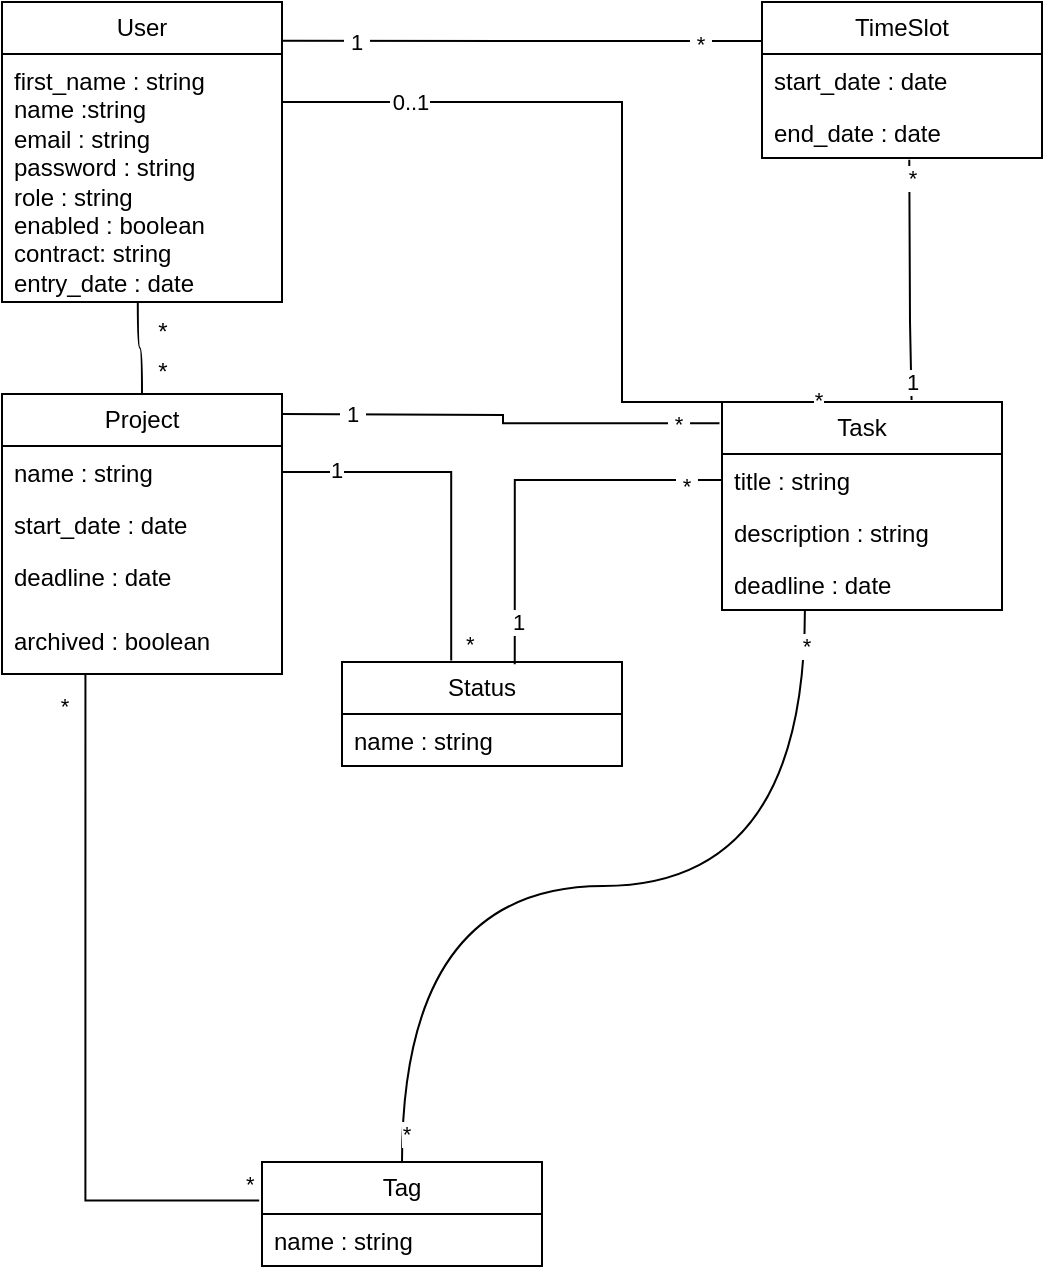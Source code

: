 <mxfile version="24.8.3">
  <diagram name="Page-1" id="STkjrwD_avPpWb7RI1I3">
    <mxGraphModel dx="1221" dy="692" grid="1" gridSize="10" guides="1" tooltips="1" connect="1" arrows="0" fold="1" page="1" pageScale="1" pageWidth="827" pageHeight="1169" math="0" shadow="0">
      <root>
        <mxCell id="0" />
        <mxCell id="1" parent="0" />
        <mxCell id="a0Pq5C3tPMiAY6oz2Tuq-1" value="User" style="swimlane;fontStyle=0;childLayout=stackLayout;horizontal=1;startSize=26;fillColor=none;horizontalStack=0;resizeParent=1;resizeParentMax=0;resizeLast=0;collapsible=1;marginBottom=0;whiteSpace=wrap;html=1;" vertex="1" parent="1">
          <mxGeometry x="70" y="50" width="140" height="150" as="geometry" />
        </mxCell>
        <mxCell id="a0Pq5C3tPMiAY6oz2Tuq-2" value="&lt;div&gt;first_name : string&lt;/div&gt;&lt;div&gt;&lt;div&gt;name :string&lt;/div&gt;&lt;div&gt;&lt;div&gt;email : string&lt;/div&gt;&lt;div&gt;password : string&lt;/div&gt;&lt;div&gt;role : string&lt;/div&gt;&lt;div&gt;enabled : boolean&lt;/div&gt;&lt;div&gt;contract: string&lt;/div&gt;&lt;div&gt;entry_date : date&lt;br&gt;&lt;/div&gt;&lt;/div&gt;&lt;/div&gt;" style="text;strokeColor=none;fillColor=none;align=left;verticalAlign=top;spacingLeft=4;spacingRight=4;overflow=hidden;rotatable=0;points=[[0,0.5],[1,0.5]];portConstraint=eastwest;whiteSpace=wrap;html=1;" vertex="1" parent="a0Pq5C3tPMiAY6oz2Tuq-1">
          <mxGeometry y="26" width="140" height="124" as="geometry" />
        </mxCell>
        <mxCell id="a0Pq5C3tPMiAY6oz2Tuq-5" value="Project" style="swimlane;fontStyle=0;childLayout=stackLayout;horizontal=1;startSize=26;fillColor=none;horizontalStack=0;resizeParent=1;resizeParentMax=0;resizeLast=0;collapsible=1;marginBottom=0;whiteSpace=wrap;html=1;" vertex="1" parent="1">
          <mxGeometry x="70" y="246" width="140" height="140" as="geometry" />
        </mxCell>
        <mxCell id="a0Pq5C3tPMiAY6oz2Tuq-6" value="name : string" style="text;strokeColor=none;fillColor=none;align=left;verticalAlign=top;spacingLeft=4;spacingRight=4;overflow=hidden;rotatable=0;points=[[0,0.5],[1,0.5]];portConstraint=eastwest;whiteSpace=wrap;html=1;" vertex="1" parent="a0Pq5C3tPMiAY6oz2Tuq-5">
          <mxGeometry y="26" width="140" height="26" as="geometry" />
        </mxCell>
        <mxCell id="a0Pq5C3tPMiAY6oz2Tuq-7" value="start_date : date" style="text;strokeColor=none;fillColor=none;align=left;verticalAlign=top;spacingLeft=4;spacingRight=4;overflow=hidden;rotatable=0;points=[[0,0.5],[1,0.5]];portConstraint=eastwest;whiteSpace=wrap;html=1;" vertex="1" parent="a0Pq5C3tPMiAY6oz2Tuq-5">
          <mxGeometry y="52" width="140" height="26" as="geometry" />
        </mxCell>
        <mxCell id="a0Pq5C3tPMiAY6oz2Tuq-9" value="deadline : date" style="text;strokeColor=none;fillColor=none;align=left;verticalAlign=top;spacingLeft=4;spacingRight=4;overflow=hidden;rotatable=0;points=[[0,0.5],[1,0.5]];portConstraint=eastwest;whiteSpace=wrap;html=1;" vertex="1" parent="a0Pq5C3tPMiAY6oz2Tuq-5">
          <mxGeometry y="78" width="140" height="32" as="geometry" />
        </mxCell>
        <mxCell id="a0Pq5C3tPMiAY6oz2Tuq-8" value="archived : boolean" style="text;strokeColor=none;fillColor=none;align=left;verticalAlign=top;spacingLeft=4;spacingRight=4;overflow=hidden;rotatable=0;points=[[0,0.5],[1,0.5]];portConstraint=eastwest;whiteSpace=wrap;html=1;" vertex="1" parent="a0Pq5C3tPMiAY6oz2Tuq-5">
          <mxGeometry y="110" width="140" height="30" as="geometry" />
        </mxCell>
        <mxCell id="a0Pq5C3tPMiAY6oz2Tuq-11" value="Task" style="swimlane;fontStyle=0;childLayout=stackLayout;horizontal=1;startSize=26;fillColor=none;horizontalStack=0;resizeParent=1;resizeParentMax=0;resizeLast=0;collapsible=1;marginBottom=0;whiteSpace=wrap;html=1;" vertex="1" parent="1">
          <mxGeometry x="430" y="250" width="140" height="104" as="geometry" />
        </mxCell>
        <mxCell id="a0Pq5C3tPMiAY6oz2Tuq-12" value="title : string" style="text;strokeColor=none;fillColor=none;align=left;verticalAlign=top;spacingLeft=4;spacingRight=4;overflow=hidden;rotatable=0;points=[[0,0.5],[1,0.5]];portConstraint=eastwest;whiteSpace=wrap;html=1;" vertex="1" parent="a0Pq5C3tPMiAY6oz2Tuq-11">
          <mxGeometry y="26" width="140" height="26" as="geometry" />
        </mxCell>
        <mxCell id="a0Pq5C3tPMiAY6oz2Tuq-13" value="description : string" style="text;strokeColor=none;fillColor=none;align=left;verticalAlign=top;spacingLeft=4;spacingRight=4;overflow=hidden;rotatable=0;points=[[0,0.5],[1,0.5]];portConstraint=eastwest;whiteSpace=wrap;html=1;" vertex="1" parent="a0Pq5C3tPMiAY6oz2Tuq-11">
          <mxGeometry y="52" width="140" height="26" as="geometry" />
        </mxCell>
        <mxCell id="a0Pq5C3tPMiAY6oz2Tuq-14" value="deadline : date" style="text;strokeColor=none;fillColor=none;align=left;verticalAlign=top;spacingLeft=4;spacingRight=4;overflow=hidden;rotatable=0;points=[[0,0.5],[1,0.5]];portConstraint=eastwest;whiteSpace=wrap;html=1;" vertex="1" parent="a0Pq5C3tPMiAY6oz2Tuq-11">
          <mxGeometry y="78" width="140" height="26" as="geometry" />
        </mxCell>
        <mxCell id="a0Pq5C3tPMiAY6oz2Tuq-71" style="edgeStyle=orthogonalEdgeStyle;rounded=0;orthogonalLoop=1;jettySize=auto;html=1;exitX=0.5;exitY=0;exitDx=0;exitDy=0;endArrow=none;endFill=0;entryX=0.296;entryY=1.015;entryDx=0;entryDy=0;entryPerimeter=0;curved=1;" edge="1" parent="1" source="a0Pq5C3tPMiAY6oz2Tuq-15" target="a0Pq5C3tPMiAY6oz2Tuq-14">
          <mxGeometry relative="1" as="geometry">
            <mxPoint x="349.8" y="356" as="targetPoint" />
            <Array as="points" />
          </mxGeometry>
        </mxCell>
        <mxCell id="a0Pq5C3tPMiAY6oz2Tuq-92" value="*" style="edgeLabel;html=1;align=center;verticalAlign=middle;resizable=0;points=[];" vertex="1" connectable="0" parent="a0Pq5C3tPMiAY6oz2Tuq-71">
          <mxGeometry x="-0.939" y="-2" relative="1" as="geometry">
            <mxPoint as="offset" />
          </mxGeometry>
        </mxCell>
        <mxCell id="a0Pq5C3tPMiAY6oz2Tuq-93" value="*" style="edgeLabel;html=1;align=center;verticalAlign=middle;resizable=0;points=[];" vertex="1" connectable="0" parent="a0Pq5C3tPMiAY6oz2Tuq-71">
          <mxGeometry x="0.926" relative="1" as="geometry">
            <mxPoint as="offset" />
          </mxGeometry>
        </mxCell>
        <mxCell id="a0Pq5C3tPMiAY6oz2Tuq-15" value="Tag" style="swimlane;fontStyle=0;childLayout=stackLayout;horizontal=1;startSize=26;fillColor=none;horizontalStack=0;resizeParent=1;resizeParentMax=0;resizeLast=0;collapsible=1;marginBottom=0;whiteSpace=wrap;html=1;" vertex="1" parent="1">
          <mxGeometry x="200" y="630" width="140" height="52" as="geometry" />
        </mxCell>
        <mxCell id="a0Pq5C3tPMiAY6oz2Tuq-16" value="name : string" style="text;strokeColor=none;fillColor=none;align=left;verticalAlign=top;spacingLeft=4;spacingRight=4;overflow=hidden;rotatable=0;points=[[0,0.5],[1,0.5]];portConstraint=eastwest;whiteSpace=wrap;html=1;" vertex="1" parent="a0Pq5C3tPMiAY6oz2Tuq-15">
          <mxGeometry y="26" width="140" height="26" as="geometry" />
        </mxCell>
        <mxCell id="a0Pq5C3tPMiAY6oz2Tuq-19" value="Status" style="swimlane;fontStyle=0;childLayout=stackLayout;horizontal=1;startSize=26;fillColor=none;horizontalStack=0;resizeParent=1;resizeParentMax=0;resizeLast=0;collapsible=1;marginBottom=0;whiteSpace=wrap;html=1;" vertex="1" parent="1">
          <mxGeometry x="240" y="380" width="140" height="52" as="geometry" />
        </mxCell>
        <mxCell id="a0Pq5C3tPMiAY6oz2Tuq-20" value="name : string" style="text;strokeColor=none;fillColor=none;align=left;verticalAlign=top;spacingLeft=4;spacingRight=4;overflow=hidden;rotatable=0;points=[[0,0.5],[1,0.5]];portConstraint=eastwest;whiteSpace=wrap;html=1;" vertex="1" parent="a0Pq5C3tPMiAY6oz2Tuq-19">
          <mxGeometry y="26" width="140" height="26" as="geometry" />
        </mxCell>
        <mxCell id="a0Pq5C3tPMiAY6oz2Tuq-83" style="edgeStyle=orthogonalEdgeStyle;rounded=0;orthogonalLoop=1;jettySize=auto;html=1;exitX=0;exitY=0.25;exitDx=0;exitDy=0;endArrow=none;endFill=0;entryX=1;entryY=0.129;entryDx=0;entryDy=0;entryPerimeter=0;" edge="1" parent="1" source="a0Pq5C3tPMiAY6oz2Tuq-21" target="a0Pq5C3tPMiAY6oz2Tuq-1">
          <mxGeometry relative="1" as="geometry">
            <mxPoint x="220" y="70" as="targetPoint" />
          </mxGeometry>
        </mxCell>
        <mxCell id="a0Pq5C3tPMiAY6oz2Tuq-84" value="&amp;nbsp;1&amp;nbsp; " style="edgeLabel;html=1;align=center;verticalAlign=middle;resizable=0;points=[];" vertex="1" connectable="0" parent="a0Pq5C3tPMiAY6oz2Tuq-83">
          <mxGeometry x="0.696" relative="1" as="geometry">
            <mxPoint as="offset" />
          </mxGeometry>
        </mxCell>
        <mxCell id="a0Pq5C3tPMiAY6oz2Tuq-85" value="&amp;nbsp;*&amp;nbsp; " style="edgeLabel;html=1;align=center;verticalAlign=middle;resizable=0;points=[];" vertex="1" connectable="0" parent="a0Pq5C3tPMiAY6oz2Tuq-83">
          <mxGeometry x="-0.752" y="1" relative="1" as="geometry">
            <mxPoint x="-1" as="offset" />
          </mxGeometry>
        </mxCell>
        <mxCell id="a0Pq5C3tPMiAY6oz2Tuq-21" value="TimeSlot" style="swimlane;fontStyle=0;childLayout=stackLayout;horizontal=1;startSize=26;fillColor=none;horizontalStack=0;resizeParent=1;resizeParentMax=0;resizeLast=0;collapsible=1;marginBottom=0;whiteSpace=wrap;html=1;" vertex="1" parent="1">
          <mxGeometry x="450" y="50" width="140" height="78" as="geometry" />
        </mxCell>
        <mxCell id="a0Pq5C3tPMiAY6oz2Tuq-22" value="start_date : date" style="text;strokeColor=none;fillColor=none;align=left;verticalAlign=top;spacingLeft=4;spacingRight=4;overflow=hidden;rotatable=0;points=[[0,0.5],[1,0.5]];portConstraint=eastwest;whiteSpace=wrap;html=1;" vertex="1" parent="a0Pq5C3tPMiAY6oz2Tuq-21">
          <mxGeometry y="26" width="140" height="26" as="geometry" />
        </mxCell>
        <mxCell id="a0Pq5C3tPMiAY6oz2Tuq-23" value="end_date : date" style="text;strokeColor=none;fillColor=none;align=left;verticalAlign=top;spacingLeft=4;spacingRight=4;overflow=hidden;rotatable=0;points=[[0,0.5],[1,0.5]];portConstraint=eastwest;whiteSpace=wrap;html=1;" vertex="1" parent="a0Pq5C3tPMiAY6oz2Tuq-21">
          <mxGeometry y="52" width="140" height="26" as="geometry" />
        </mxCell>
        <mxCell id="a0Pq5C3tPMiAY6oz2Tuq-44" value="" style="endArrow=none;html=1;edgeStyle=orthogonalEdgeStyle;rounded=0;exitX=-0.01;exitY=0.369;exitDx=0;exitDy=0;exitPerimeter=0;entryX=0.298;entryY=1.007;entryDx=0;entryDy=0;entryPerimeter=0;movable=1;resizable=1;rotatable=1;deletable=1;editable=1;locked=0;connectable=1;" edge="1" parent="1" source="a0Pq5C3tPMiAY6oz2Tuq-15" target="a0Pq5C3tPMiAY6oz2Tuq-8">
          <mxGeometry relative="1" as="geometry">
            <mxPoint x="-20" y="486" as="sourcePoint" />
            <mxPoint x="30" y="326" as="targetPoint" />
            <Array as="points">
              <mxPoint x="112" y="649" />
            </Array>
          </mxGeometry>
        </mxCell>
        <mxCell id="a0Pq5C3tPMiAY6oz2Tuq-45" value="*" style="edgeLabel;resizable=0;html=1;align=left;verticalAlign=bottom;" connectable="0" vertex="1" parent="a0Pq5C3tPMiAY6oz2Tuq-44">
          <mxGeometry x="-1" relative="1" as="geometry">
            <mxPoint x="-9" as="offset" />
          </mxGeometry>
        </mxCell>
        <mxCell id="a0Pq5C3tPMiAY6oz2Tuq-94" value="*" style="edgeLabel;html=1;align=center;verticalAlign=middle;resizable=0;points=[];" vertex="1" connectable="0" parent="a0Pq5C3tPMiAY6oz2Tuq-44">
          <mxGeometry x="0.909" y="11" relative="1" as="geometry">
            <mxPoint as="offset" />
          </mxGeometry>
        </mxCell>
        <mxCell id="a0Pq5C3tPMiAY6oz2Tuq-50" value="" style="endArrow=none;html=1;edgeStyle=orthogonalEdgeStyle;rounded=0;entryX=-0.009;entryY=0.102;entryDx=0;entryDy=0;entryPerimeter=0;exitX=1.002;exitY=0.066;exitDx=0;exitDy=0;exitPerimeter=0;" edge="1" parent="1" target="a0Pq5C3tPMiAY6oz2Tuq-11">
          <mxGeometry relative="1" as="geometry">
            <mxPoint x="210" y="256" as="sourcePoint" />
            <mxPoint x="300" y="256" as="targetPoint" />
          </mxGeometry>
        </mxCell>
        <mxCell id="a0Pq5C3tPMiAY6oz2Tuq-87" value="&amp;nbsp;*&amp;nbsp; " style="edgeLabel;html=1;align=center;verticalAlign=middle;resizable=0;points=[];" vertex="1" connectable="0" parent="a0Pq5C3tPMiAY6oz2Tuq-50">
          <mxGeometry x="0.81" relative="1" as="geometry">
            <mxPoint as="offset" />
          </mxGeometry>
        </mxCell>
        <mxCell id="a0Pq5C3tPMiAY6oz2Tuq-88" value="&lt;div&gt;&amp;nbsp;1&amp;nbsp; &lt;br&gt;&lt;/div&gt;" style="edgeLabel;html=1;align=center;verticalAlign=middle;resizable=0;points=[];" vertex="1" connectable="0" parent="a0Pq5C3tPMiAY6oz2Tuq-50">
          <mxGeometry x="-0.69" relative="1" as="geometry">
            <mxPoint as="offset" />
          </mxGeometry>
        </mxCell>
        <mxCell id="a0Pq5C3tPMiAY6oz2Tuq-56" value="" style="endArrow=none;html=1;edgeStyle=orthogonalEdgeStyle;rounded=0;entryX=1;entryY=0.5;entryDx=0;entryDy=0;exitX=0.39;exitY=-0.015;exitDx=0;exitDy=0;exitPerimeter=0;" edge="1" parent="1" source="a0Pq5C3tPMiAY6oz2Tuq-19" target="a0Pq5C3tPMiAY6oz2Tuq-6">
          <mxGeometry relative="1" as="geometry">
            <mxPoint x="140" y="466" as="sourcePoint" />
            <mxPoint x="220" y="437" as="targetPoint" />
          </mxGeometry>
        </mxCell>
        <mxCell id="a0Pq5C3tPMiAY6oz2Tuq-57" value="*" style="edgeLabel;resizable=0;html=1;align=left;verticalAlign=bottom;" connectable="0" vertex="1" parent="a0Pq5C3tPMiAY6oz2Tuq-56">
          <mxGeometry x="-1" relative="1" as="geometry">
            <mxPoint x="5" as="offset" />
          </mxGeometry>
        </mxCell>
        <mxCell id="a0Pq5C3tPMiAY6oz2Tuq-59" value="1" style="edgeLabel;html=1;align=center;verticalAlign=middle;resizable=0;points=[];" vertex="1" connectable="0" parent="a0Pq5C3tPMiAY6oz2Tuq-56">
          <mxGeometry x="0.772" y="-1" relative="1" as="geometry">
            <mxPoint x="6" as="offset" />
          </mxGeometry>
        </mxCell>
        <mxCell id="a0Pq5C3tPMiAY6oz2Tuq-74" style="edgeStyle=orthogonalEdgeStyle;rounded=0;orthogonalLoop=1;jettySize=auto;html=1;exitX=0.5;exitY=0;exitDx=0;exitDy=0;endArrow=none;endFill=0;curved=1;entryX=0.485;entryY=1.003;entryDx=0;entryDy=0;entryPerimeter=0;" edge="1" parent="1" source="a0Pq5C3tPMiAY6oz2Tuq-5" target="a0Pq5C3tPMiAY6oz2Tuq-2">
          <mxGeometry relative="1" as="geometry">
            <mxPoint x="139.76" y="210" as="targetPoint" />
            <mxPoint x="359.76" y="426" as="sourcePoint" />
            <Array as="points" />
          </mxGeometry>
        </mxCell>
        <mxCell id="a0Pq5C3tPMiAY6oz2Tuq-75" value="*" style="text;html=1;align=center;verticalAlign=middle;resizable=0;points=[];autosize=1;strokeColor=none;fillColor=none;" vertex="1" parent="1">
          <mxGeometry x="135" y="200" width="30" height="30" as="geometry" />
        </mxCell>
        <mxCell id="a0Pq5C3tPMiAY6oz2Tuq-77" value="*" style="text;html=1;align=center;verticalAlign=middle;resizable=0;points=[];autosize=1;strokeColor=none;fillColor=none;" vertex="1" parent="1">
          <mxGeometry x="135" y="220" width="30" height="30" as="geometry" />
        </mxCell>
        <mxCell id="a0Pq5C3tPMiAY6oz2Tuq-78" value="" style="endArrow=none;html=1;edgeStyle=orthogonalEdgeStyle;rounded=0;exitX=0.5;exitY=0;exitDx=0;exitDy=0;" edge="1" parent="1" source="a0Pq5C3tPMiAY6oz2Tuq-11" target="a0Pq5C3tPMiAY6oz2Tuq-1">
          <mxGeometry relative="1" as="geometry">
            <mxPoint x="409.76" y="219.48" as="sourcePoint" />
            <mxPoint x="279.76" y="70" as="targetPoint" />
            <Array as="points">
              <mxPoint x="380" y="100" />
            </Array>
          </mxGeometry>
        </mxCell>
        <mxCell id="a0Pq5C3tPMiAY6oz2Tuq-81" value="1" style="edgeLabel;html=1;align=center;verticalAlign=middle;resizable=0;points=[];" vertex="1" connectable="0" parent="a0Pq5C3tPMiAY6oz2Tuq-78">
          <mxGeometry x="0.772" y="-1" relative="1" as="geometry">
            <mxPoint x="7" as="offset" />
          </mxGeometry>
        </mxCell>
        <mxCell id="a0Pq5C3tPMiAY6oz2Tuq-82" value="0..1" style="edgeLabel;html=1;align=center;verticalAlign=middle;resizable=0;points=[];" vertex="1" connectable="0" parent="a0Pq5C3tPMiAY6oz2Tuq-78">
          <mxGeometry x="0.709" relative="1" as="geometry">
            <mxPoint as="offset" />
          </mxGeometry>
        </mxCell>
        <mxCell id="a0Pq5C3tPMiAY6oz2Tuq-86" value="*" style="edgeLabel;html=1;align=center;verticalAlign=middle;resizable=0;points=[];" vertex="1" connectable="0" parent="a0Pq5C3tPMiAY6oz2Tuq-78">
          <mxGeometry x="-0.901" y="-1" relative="1" as="geometry">
            <mxPoint as="offset" />
          </mxGeometry>
        </mxCell>
        <mxCell id="a0Pq5C3tPMiAY6oz2Tuq-89" value="" style="endArrow=none;startArrow=none;endFill=0;startFill=0;html=1;rounded=0;entryX=0.526;entryY=1.032;entryDx=0;entryDy=0;entryPerimeter=0;exitX=0.677;exitY=-0.01;exitDx=0;exitDy=0;exitPerimeter=0;" edge="1" parent="1" source="a0Pq5C3tPMiAY6oz2Tuq-11" target="a0Pq5C3tPMiAY6oz2Tuq-23">
          <mxGeometry width="160" relative="1" as="geometry">
            <mxPoint x="480" y="290" as="sourcePoint" />
            <mxPoint x="610" y="260" as="targetPoint" />
            <Array as="points">
              <mxPoint x="524" y="210" />
            </Array>
          </mxGeometry>
        </mxCell>
        <mxCell id="a0Pq5C3tPMiAY6oz2Tuq-90" value="&amp;nbsp;1&amp;nbsp; " style="edgeLabel;html=1;align=center;verticalAlign=middle;resizable=0;points=[];" vertex="1" connectable="0" parent="a0Pq5C3tPMiAY6oz2Tuq-89">
          <mxGeometry x="-0.834" relative="1" as="geometry">
            <mxPoint y="1" as="offset" />
          </mxGeometry>
        </mxCell>
        <mxCell id="a0Pq5C3tPMiAY6oz2Tuq-91" value="*" style="edgeLabel;html=1;align=center;verticalAlign=middle;resizable=0;points=[];" vertex="1" connectable="0" parent="a0Pq5C3tPMiAY6oz2Tuq-89">
          <mxGeometry x="0.854" y="-1" relative="1" as="geometry">
            <mxPoint as="offset" />
          </mxGeometry>
        </mxCell>
        <mxCell id="a0Pq5C3tPMiAY6oz2Tuq-95" value="" style="endArrow=none;startArrow=none;endFill=0;startFill=0;html=1;rounded=0;exitX=0.617;exitY=0.021;exitDx=0;exitDy=0;exitPerimeter=0;entryX=0;entryY=0.5;entryDx=0;entryDy=0;edgeStyle=orthogonalEdgeStyle;" edge="1" parent="1" source="a0Pq5C3tPMiAY6oz2Tuq-19" target="a0Pq5C3tPMiAY6oz2Tuq-12">
          <mxGeometry width="160" relative="1" as="geometry">
            <mxPoint x="340" y="310" as="sourcePoint" />
            <mxPoint x="500" y="310" as="targetPoint" />
          </mxGeometry>
        </mxCell>
        <mxCell id="a0Pq5C3tPMiAY6oz2Tuq-97" value="1" style="edgeLabel;html=1;align=center;verticalAlign=middle;resizable=0;points=[];" vertex="1" connectable="0" parent="a0Pq5C3tPMiAY6oz2Tuq-95">
          <mxGeometry x="-0.78" y="-1" relative="1" as="geometry">
            <mxPoint as="offset" />
          </mxGeometry>
        </mxCell>
        <mxCell id="a0Pq5C3tPMiAY6oz2Tuq-98" value="&amp;nbsp;*&amp;nbsp; " style="edgeLabel;html=1;align=center;verticalAlign=middle;resizable=0;points=[];" vertex="1" connectable="0" parent="a0Pq5C3tPMiAY6oz2Tuq-95">
          <mxGeometry x="0.811" y="-3" relative="1" as="geometry">
            <mxPoint as="offset" />
          </mxGeometry>
        </mxCell>
      </root>
    </mxGraphModel>
  </diagram>
</mxfile>
